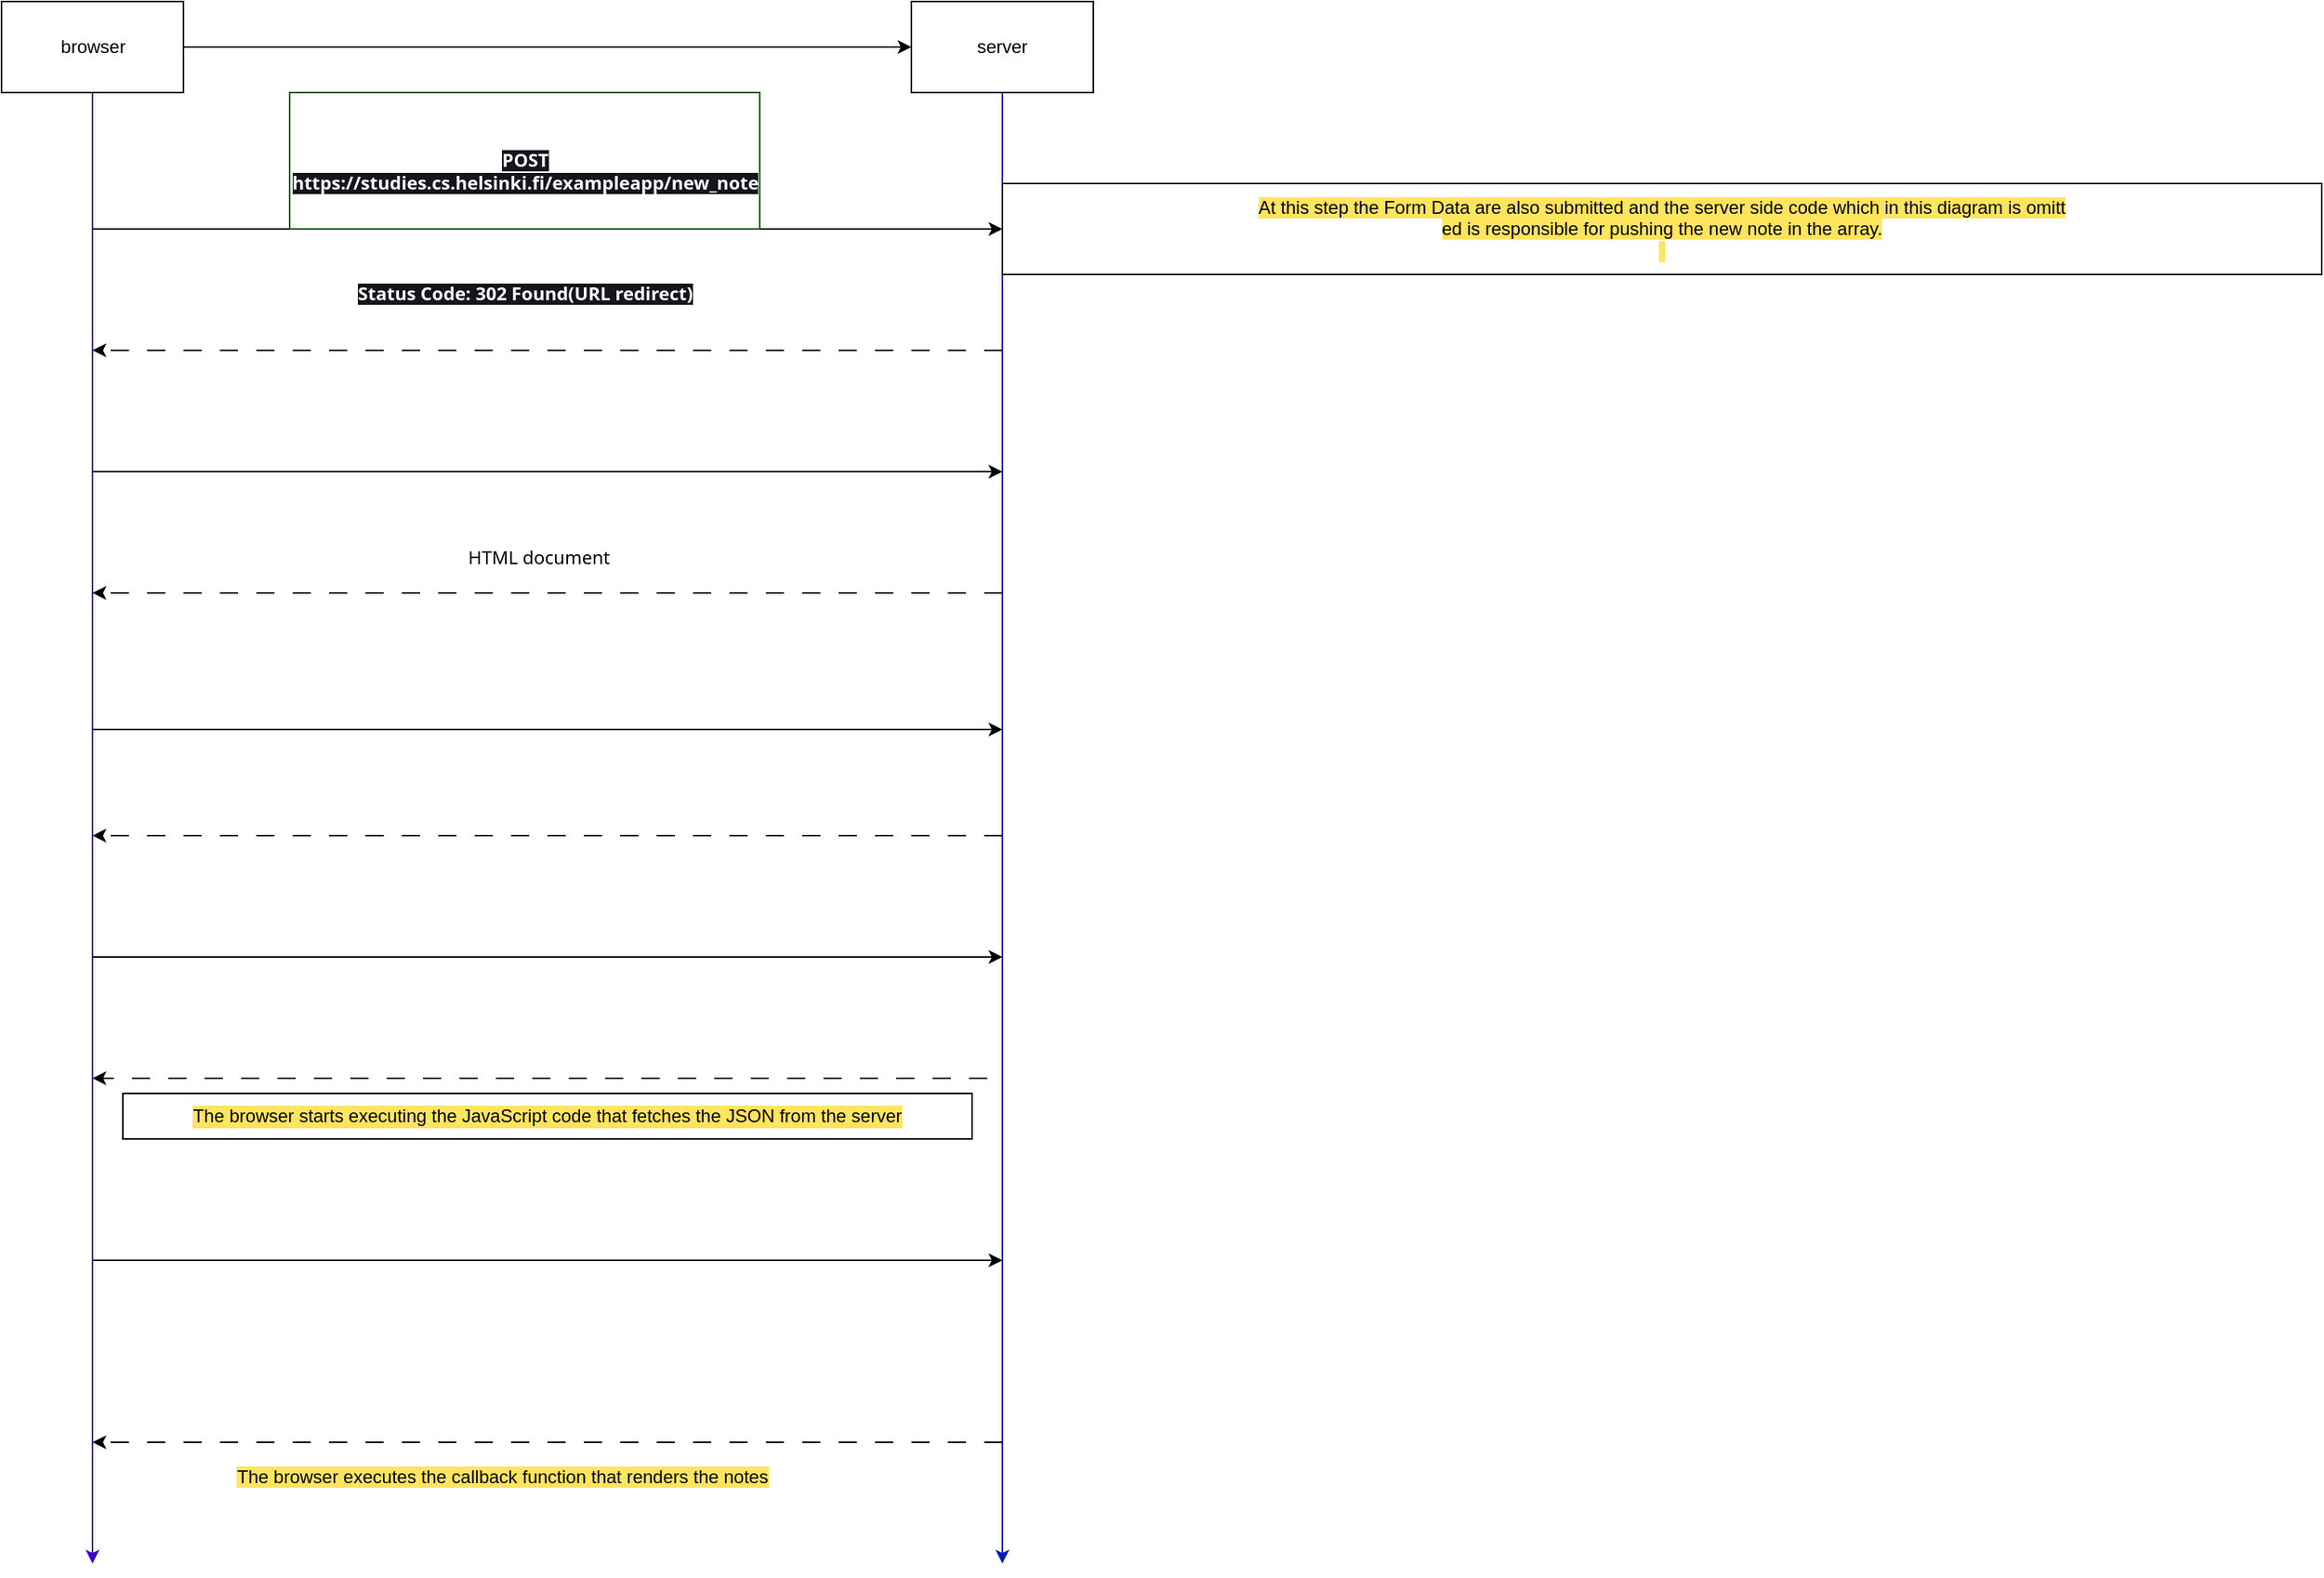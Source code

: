<mxfile>
    <diagram id="1B4BwyEKloxhKzwjIDt4" name="Page-1">
        <mxGraphModel dx="2266" dy="1059" grid="1" gridSize="10" guides="1" tooltips="1" connect="1" arrows="1" fold="1" page="1" pageScale="1" pageWidth="850" pageHeight="1100" math="0" shadow="0">
            <root>
                <mxCell id="0"/>
                <mxCell id="1" parent="0"/>
                <mxCell id="6" value="" style="edgeStyle=none;html=1;entryX=0;entryY=0.5;entryDx=0;entryDy=0;" edge="1" parent="1" source="2" target="3">
                    <mxGeometry relative="1" as="geometry">
                        <mxPoint x="600" y="80" as="targetPoint"/>
                    </mxGeometry>
                </mxCell>
                <mxCell id="9" value="" style="edgeStyle=none;html=1;fillColor=#6a00ff;strokeColor=#3700CC;" edge="1" parent="1" source="2">
                    <mxGeometry relative="1" as="geometry">
                        <mxPoint x="140" y="1080" as="targetPoint"/>
                        <Array as="points">
                            <mxPoint x="140" y="750"/>
                        </Array>
                    </mxGeometry>
                </mxCell>
                <mxCell id="2" value="" style="rounded=0;whiteSpace=wrap;html=1;" vertex="1" parent="1">
                    <mxGeometry x="80" y="50" width="120" height="60" as="geometry"/>
                </mxCell>
                <mxCell id="10" style="edgeStyle=none;html=1;fillColor=#0050ef;strokeColor=#001DBC;" edge="1" parent="1" source="3">
                    <mxGeometry relative="1" as="geometry">
                        <mxPoint x="740" y="1080" as="targetPoint"/>
                        <Array as="points">
                            <mxPoint x="740" y="250"/>
                        </Array>
                    </mxGeometry>
                </mxCell>
                <mxCell id="3" value="server&lt;br&gt;" style="rounded=0;whiteSpace=wrap;html=1;" vertex="1" parent="1">
                    <mxGeometry x="680" y="50" width="120" height="60" as="geometry"/>
                </mxCell>
                <mxCell id="4" value="browser" style="text;html=1;align=center;verticalAlign=middle;resizable=0;points=[];autosize=1;strokeColor=none;fillColor=none;" vertex="1" parent="1">
                    <mxGeometry x="105" y="65" width="70" height="30" as="geometry"/>
                </mxCell>
                <mxCell id="12" value="" style="endArrow=classic;html=1;" edge="1" parent="1">
                    <mxGeometry width="50" height="50" relative="1" as="geometry">
                        <mxPoint x="140" y="200" as="sourcePoint"/>
                        <mxPoint x="740" y="200" as="targetPoint"/>
                    </mxGeometry>
                </mxCell>
                <mxCell id="13" value="&lt;h4&gt;&lt;span style=&quot;background-color: rgb(23, 20, 29);&quot;&gt;&lt;br&gt;&lt;span style=&quot;font-family: system-ui, sans-serif; text-align: start;&quot;&gt;POST&lt;br&gt;&lt;/span&gt;&lt;span style=&quot;font-family: system-ui, sans-serif; text-align: start;&quot;&gt;https://studies.cs.helsinki.fi/exampleapp/new_note&lt;/span&gt;&lt;/span&gt;&lt;/h4&gt;" style="text;html=1;align=center;verticalAlign=middle;resizable=0;points=[];autosize=1;strokeColor=#005700;fillColor=none;fontColor=#ffffff;" vertex="1" parent="1">
                    <mxGeometry x="270" y="110" width="310" height="90" as="geometry"/>
                </mxCell>
                <mxCell id="15" value="&lt;h4&gt;&lt;span style=&quot;background-color: rgb(23, 20, 29);&quot;&gt;&lt;br&gt;&lt;span style=&quot;font-family: system-ui, sans-serif; text-align: start;&quot;&gt;Status Code: 302 Found(URL redirect)&lt;/span&gt;&lt;/span&gt;&lt;/h4&gt;" style="text;html=1;align=center;verticalAlign=middle;resizable=0;points=[];autosize=1;strokeColor=none;fillColor=none;fontColor=#FFFFFF;" vertex="1" parent="1">
                    <mxGeometry x="310" y="195" width="230" height="80" as="geometry"/>
                </mxCell>
                <mxCell id="17" value="" style="endArrow=classic;html=1;fontColor=#FFFFFF;jumpStyle=gap;dashed=1;dashPattern=12 12;" edge="1" parent="1">
                    <mxGeometry relative="1" as="geometry">
                        <mxPoint x="740" y="280" as="sourcePoint"/>
                        <mxPoint x="140" y="280" as="targetPoint"/>
                    </mxGeometry>
                </mxCell>
                <mxCell id="18" value="" style="edgeLabel;resizable=0;html=1;align=center;verticalAlign=middle;labelBackgroundColor=#17141d;strokeColor=default;fontColor=#FFFFFF;fillColor=none;" connectable="0" vertex="1" parent="17">
                    <mxGeometry relative="1" as="geometry"/>
                </mxCell>
                <mxCell id="19" value="" style="edgeLabel;resizable=0;html=1;align=left;verticalAlign=bottom;labelBackgroundColor=#17141d;strokeColor=default;fontColor=#FFFFFF;fillColor=none;" connectable="0" vertex="1" parent="17">
                    <mxGeometry x="-1" relative="1" as="geometry"/>
                </mxCell>
                <mxCell id="20" value="" style="edgeLabel;resizable=0;html=1;align=right;verticalAlign=bottom;labelBackgroundColor=#17141d;strokeColor=default;fontColor=#FFFFFF;fillColor=none;" connectable="0" vertex="1" parent="17">
                    <mxGeometry x="1" relative="1" as="geometry"/>
                </mxCell>
                <mxCell id="21" value="" style="endArrow=classic;html=1;" edge="1" parent="1">
                    <mxGeometry width="50" height="50" relative="1" as="geometry">
                        <mxPoint x="140" y="360" as="sourcePoint"/>
                        <mxPoint x="740" y="360" as="targetPoint"/>
                    </mxGeometry>
                </mxCell>
                <mxCell id="22" value="&lt;div style=&quot;display: flex; line-height: 20px; padding-left: 8px; gap: 12px; user-select: text;&quot; class=&quot;row&quot;&gt;&lt;div style=&quot;display: flex; overflow-wrap: anywhere; margin-inline-end: 14px;&quot; class=&quot;header-value&quot;&gt;&lt;span style=&quot;white-space: pre;&quot;&gt;&#9;&lt;/span&gt;&lt;div style=&quot;display: flex; overflow-wrap: anywhere; margin-inline-end: 14px;&quot; class=&quot;header-value&quot;&gt;&lt;br&gt;&lt;/div&gt;GET&amp;nbsp;&lt;span style=&quot;background-color: initial;&quot;&gt;&amp;nbsp;&lt;/span&gt;&lt;span style=&quot;background-color: initial;&quot;&gt;https://studies.cs.helsinki.fi/exampleapp/notes&lt;/span&gt;&lt;/div&gt;&lt;div&gt;&lt;br&gt;&lt;/div&gt;&lt;/div&gt;&lt;div style=&quot;display: flex; line-height: 20px; padding-left: 8px; gap: 12px; user-select: text;&quot; class=&quot;row&quot;&gt;&lt;/div&gt;" style="text;html=1;align=center;verticalAlign=middle;resizable=0;points=[];autosize=1;strokeColor=none;fillColor=none;fontColor=#FFFFFF;" vertex="1" parent="1">
                    <mxGeometry x="225" y="315" width="370" height="30" as="geometry"/>
                </mxCell>
                <mxCell id="24" value="" style="endArrow=classic;html=1;" edge="1" parent="1">
                    <mxGeometry width="50" height="50" relative="1" as="geometry">
                        <mxPoint x="140" y="530" as="sourcePoint"/>
                        <mxPoint x="740" y="530" as="targetPoint"/>
                    </mxGeometry>
                </mxCell>
                <mxCell id="25" value="&lt;span style=&quot;color: rgba(0, 0, 0, 0); font-family: monospace; font-size: 0px; text-align: start;&quot;&gt;%3CmxGraphModel%3E%3Croot%3E%3CmxCell%20id%3D%220%22%2F%3E%3CmxCell%20id%3D%221%22%20parent%3D%220%22%2F%3E%3CmxCell%20id%3D%222%22%20value%3D%22%26lt%3Bdiv%20style%3D%26quot%3Bdisplay%3A%20flex%3B%20line-height%3A%2020px%3B%20padding-left%3A%208px%3B%20gap%3A%2012px%3B%20user-select%3A%20text%3B%26quot%3B%20class%3D%26quot%3Brow%26quot%3B%26gt%3B%26lt%3Bdiv%20style%3D%26quot%3Bdisplay%3A%20flex%3B%20overflow-wrap%3A%20anywhere%3B%20margin-inline-end%3A%2014px%3B%26quot%3B%20class%3D%26quot%3Bheader-value%26quot%3B%26gt%3B%26lt%3Bspan%20style%3D%26quot%3Bwhite-space%3A%20pre%3B%26quot%3B%26gt%3B%26%239%3B%26lt%3B%2Fspan%26gt%3B%26lt%3Bdiv%20style%3D%26quot%3Bdisplay%3A%20flex%3B%20overflow-wrap%3A%20anywhere%3B%20margin-inline-end%3A%2014px%3B%26quot%3B%20class%3D%26quot%3Bheader-value%26quot%3B%26gt%3B%26lt%3Bbr%26gt%3B%26lt%3B%2Fdiv%26gt%3BGET%26amp%3Bnbsp%3B%26lt%3Bspan%20style%3D%26quot%3Bbackground-color%3A%20initial%3B%26quot%3B%26gt%3B%26amp%3Bnbsp%3B%26lt%3B%2Fspan%26gt%3B%26lt%3Bspan%20style%3D%26quot%3Bbackground-color%3A%20initial%3B%26quot%3B%26gt%3Bhttps%3A%2F%2Fstudies.cs.helsinki.fi%2Fexampleapp%2Fnotes%26lt%3B%2Fspan%26gt%3B%26lt%3B%2Fdiv%26gt%3B%26lt%3Bdiv%26gt%3B%26lt%3Bbr%26gt%3B%26lt%3B%2Fdiv%26gt%3B%26lt%3B%2Fdiv%26gt%3B%26lt%3Bdiv%20style%3D%26quot%3Bdisplay%3A%20flex%3B%20line-height%3A%2020px%3B%20padding-left%3A%208px%3B%20gap%3A%2012px%3B%20user-select%3A%20text%3B%26quot%3B%20class%3D%26quot%3Brow%26quot%3B%26gt%3B%26lt%3B%2Fdiv%26gt%3B%22%20style%3D%22text%3Bhtml%3D1%3Balign%3Dcenter%3BverticalAlign%3Dmiddle%3Bresizable%3D0%3Bpoints%3D%5B%5D%3Bautosize%3D1%3BstrokeColor%3Dnone%3BfillColor%3Dnone%3BfontColor%3D%23FFFFFF%3B%22%20vertex%3D%221%22%20parent%3D%221%22%3E%3CmxGeometry%20x%3D%22225%22%20y%3D%22315%22%20width%3D%22370%22%20height%3D%2230%22%20as%3D%22geometry%22%2F%3E%3C%2FmxCell%3E%3C%2Froot%3E%3C%2FmxGraphModel%3E&lt;/span&gt;" style="text;html=1;align=center;verticalAlign=middle;resizable=0;points=[];autosize=1;strokeColor=none;fillColor=none;fontColor=#FFFFFF;" vertex="1" parent="1">
                    <mxGeometry x="410" y="395" width="20" height="30" as="geometry"/>
                </mxCell>
                <mxCell id="26" value="&lt;div&gt;&lt;div&gt;&lt;div style=&quot;display: flex; line-height: 20px; padding-left: 8px; gap: 12px; user-select: text; margin-top: 2px; font-family: system-ui, sans-serif; text-align: start;&quot; class=&quot;row&quot;&gt;&lt;div style=&quot;&quot;&gt;&lt;span style=&quot;&quot;&gt;HTML document&lt;/span&gt;&lt;/div&gt;&lt;/div&gt;&lt;div style=&quot;display: flex; line-height: 20px; padding-left: 8px; gap: 12px; user-select: text; font-family: system-ui, sans-serif; text-align: start;&quot; class=&quot;row&quot;&gt;&lt;/div&gt;&lt;/div&gt;&lt;/div&gt;" style="text;html=1;align=center;verticalAlign=middle;resizable=0;points=[];autosize=1;strokeColor=none;fillColor=none;fontColor=default;labelBackgroundColor=default;" vertex="1" parent="1">
                    <mxGeometry x="370" y="395" width="120" height="40" as="geometry"/>
                </mxCell>
                <mxCell id="27" value="" style="endArrow=classic;html=1;fontColor=#FFFFFF;jumpStyle=gap;dashed=1;dashPattern=12 12;" edge="1" parent="1">
                    <mxGeometry relative="1" as="geometry">
                        <mxPoint x="740" y="440" as="sourcePoint"/>
                        <mxPoint x="140" y="440" as="targetPoint"/>
                    </mxGeometry>
                </mxCell>
                <mxCell id="28" value="" style="edgeLabel;resizable=0;html=1;align=center;verticalAlign=middle;labelBackgroundColor=#17141d;strokeColor=default;fontColor=#FFFFFF;fillColor=none;" connectable="0" vertex="1" parent="27">
                    <mxGeometry relative="1" as="geometry"/>
                </mxCell>
                <mxCell id="29" value="" style="edgeLabel;resizable=0;html=1;align=left;verticalAlign=bottom;labelBackgroundColor=#17141d;strokeColor=default;fontColor=#FFFFFF;fillColor=none;" connectable="0" vertex="1" parent="27">
                    <mxGeometry x="-1" relative="1" as="geometry"/>
                </mxCell>
                <mxCell id="30" value="" style="edgeLabel;resizable=0;html=1;align=right;verticalAlign=bottom;labelBackgroundColor=#17141d;strokeColor=default;fontColor=#FFFFFF;fillColor=none;" connectable="0" vertex="1" parent="27">
                    <mxGeometry x="1" relative="1" as="geometry"/>
                </mxCell>
                <mxCell id="31" value="&lt;div style=&quot;display: flex; line-height: 20px; padding-left: 8px; gap: 12px; user-select: text; margin-top: 2px; font-family: system-ui, sans-serif; text-align: start;&quot; class=&quot;row&quot;&gt;&lt;div style=&quot;word-break: break-all; display: flex; align-items: center; gap: 2px;&quot; class=&quot;header-value&quot;&gt;&lt;font style=&quot;&quot; color=&quot;#ffffff&quot;&gt;GET https://studies.cs.helsinki.fi/exampleapp/main.css&lt;/font&gt;&lt;/div&gt;&lt;div style=&quot;color: rgb(31, 31, 31);&quot;&gt;&lt;br&gt;&lt;/div&gt;&lt;/div&gt;&lt;div style=&quot;display: flex; line-height: 20px; padding-left: 8px; gap: 12px; user-select: text; color: rgb(31, 31, 31); font-family: system-ui, sans-serif; text-align: start; background-color: rgb(255, 255, 255);&quot; class=&quot;row&quot;&gt;&lt;/div&gt;" style="text;html=1;align=center;verticalAlign=middle;resizable=0;points=[];autosize=1;strokeColor=none;fillColor=none;fontColor=default;" vertex="1" parent="1">
                    <mxGeometry x="270" y="480" width="330" height="40" as="geometry"/>
                </mxCell>
                <mxCell id="32" value="" style="endArrow=classic;html=1;fontColor=#FFFFFF;jumpStyle=gap;dashed=1;dashPattern=12 12;" edge="1" parent="1">
                    <mxGeometry relative="1" as="geometry">
                        <mxPoint x="740" y="600" as="sourcePoint"/>
                        <mxPoint x="140" y="600" as="targetPoint"/>
                    </mxGeometry>
                </mxCell>
                <mxCell id="33" value="" style="edgeLabel;resizable=0;html=1;align=center;verticalAlign=middle;labelBackgroundColor=#17141d;strokeColor=default;fontColor=#FFFFFF;fillColor=none;" connectable="0" vertex="1" parent="32">
                    <mxGeometry relative="1" as="geometry"/>
                </mxCell>
                <mxCell id="34" value="" style="edgeLabel;resizable=0;html=1;align=left;verticalAlign=bottom;labelBackgroundColor=#17141d;strokeColor=default;fontColor=#FFFFFF;fillColor=none;" connectable="0" vertex="1" parent="32">
                    <mxGeometry x="-1" relative="1" as="geometry"/>
                </mxCell>
                <mxCell id="35" value="" style="edgeLabel;resizable=0;html=1;align=right;verticalAlign=bottom;labelBackgroundColor=#17141d;strokeColor=default;fontColor=#FFFFFF;fillColor=none;" connectable="0" vertex="1" parent="32">
                    <mxGeometry x="1" relative="1" as="geometry"/>
                </mxCell>
                <mxCell id="36" value="the css file&lt;br&gt;&amp;nbsp;" style="text;html=1;align=center;verticalAlign=middle;resizable=0;points=[];autosize=1;strokeColor=none;fillColor=none;fontColor=#FFFFFF;" vertex="1" parent="1">
                    <mxGeometry x="380" y="560" width="80" height="40" as="geometry"/>
                </mxCell>
                <mxCell id="37" value="" style="endArrow=classic;html=1;" edge="1" parent="1">
                    <mxGeometry width="50" height="50" relative="1" as="geometry">
                        <mxPoint x="140" y="680" as="sourcePoint"/>
                        <mxPoint x="740" y="680" as="targetPoint"/>
                    </mxGeometry>
                </mxCell>
                <mxCell id="38" value="&lt;div style=&quot;word-break: break-all; display: flex; align-items: center; gap: 2px;&quot; class=&quot;header-value&quot;&gt;&lt;font color=&quot;#ffffff&quot;&gt;GET https://studies.cs.helsinki.fi/exampleapp/main.js&lt;/font&gt;&lt;font color=&quot;#ffffff&quot;&gt;&lt;br&gt;&lt;/font&gt;&lt;/div&gt;&lt;div style=&quot;color: rgb(31, 31, 31);&quot;&gt;&lt;br style=&quot;font-family: system-ui, sans-serif; text-align: start;&quot;&gt;&lt;/div&gt;" style="text;html=1;align=center;verticalAlign=middle;resizable=0;points=[];autosize=1;strokeColor=none;fillColor=none;fontColor=#FFFFFF;" vertex="1" parent="1">
                    <mxGeometry x="255" y="645" width="310" height="40" as="geometry"/>
                </mxCell>
                <mxCell id="40" value="" style="endArrow=classic;html=1;fontColor=#FFFFFF;jumpStyle=gap;dashed=1;dashPattern=12 12;" edge="1" parent="1">
                    <mxGeometry relative="1" as="geometry">
                        <mxPoint x="730" y="760" as="sourcePoint"/>
                        <mxPoint x="140" y="760" as="targetPoint"/>
                    </mxGeometry>
                </mxCell>
                <mxCell id="41" value="" style="edgeLabel;resizable=0;html=1;align=center;verticalAlign=middle;labelBackgroundColor=#17141d;strokeColor=default;fontColor=#FFFFFF;fillColor=none;" connectable="0" vertex="1" parent="40">
                    <mxGeometry relative="1" as="geometry"/>
                </mxCell>
                <mxCell id="42" value="" style="edgeLabel;resizable=0;html=1;align=left;verticalAlign=bottom;labelBackgroundColor=#17141d;strokeColor=default;fontColor=#FFFFFF;fillColor=none;" connectable="0" vertex="1" parent="40">
                    <mxGeometry x="-1" relative="1" as="geometry"/>
                </mxCell>
                <mxCell id="43" value="" style="edgeLabel;resizable=0;html=1;align=right;verticalAlign=bottom;labelBackgroundColor=#17141d;strokeColor=default;fontColor=#FFFFFF;fillColor=none;" connectable="0" vertex="1" parent="40">
                    <mxGeometry x="1" relative="1" as="geometry"/>
                </mxCell>
                <mxCell id="44" value="the JavaScript fle&lt;br&gt;" style="text;html=1;align=center;verticalAlign=middle;resizable=0;points=[];autosize=1;strokeColor=none;fillColor=none;fontColor=#FFFFFF;" vertex="1" parent="1">
                    <mxGeometry x="370" y="720" width="120" height="30" as="geometry"/>
                </mxCell>
                <mxCell id="45" value="&lt;font color=&quot;#000000&quot;&gt;The browser starts executing the JavaScript code that fetches the JSON from the server&lt;br&gt;&lt;/font&gt;" style="rounded=1;whiteSpace=wrap;html=1;labelBackgroundColor=#FFE45E;strokeColor=default;fontColor=#FFFFFF;fillColor=none;arcSize=0;" vertex="1" parent="1">
                    <mxGeometry x="160" y="770" width="560" height="30" as="geometry"/>
                </mxCell>
                <mxCell id="46" value="&lt;br&gt;&lt;span style=&quot;font-family: system-ui, sans-serif; text-align: start;&quot;&gt;&lt;font style=&quot;&quot; color=&quot;#ffffff&quot;&gt;GET &lt;br&gt;https://studies.cs.helsinki.fi/exampleapp/data.json&lt;/font&gt;&lt;/span&gt;" style="text;html=1;align=center;verticalAlign=middle;resizable=0;points=[];autosize=1;strokeColor=none;fillColor=none;fontColor=#000000;" vertex="1" parent="1">
                    <mxGeometry x="265" y="820" width="290" height="60" as="geometry"/>
                </mxCell>
                <mxCell id="47" value="" style="endArrow=classic;html=1;" edge="1" parent="1">
                    <mxGeometry width="50" height="50" relative="1" as="geometry">
                        <mxPoint x="140" y="880" as="sourcePoint"/>
                        <mxPoint x="740" y="880" as="targetPoint"/>
                    </mxGeometry>
                </mxCell>
                <mxCell id="48" value="" style="endArrow=classic;html=1;fontColor=#FFFFFF;jumpStyle=gap;dashed=1;dashPattern=12 12;" edge="1" parent="1">
                    <mxGeometry relative="1" as="geometry">
                        <mxPoint x="740" y="1000" as="sourcePoint"/>
                        <mxPoint x="140" y="1000" as="targetPoint"/>
                    </mxGeometry>
                </mxCell>
                <mxCell id="49" value="" style="edgeLabel;resizable=0;html=1;align=center;verticalAlign=middle;labelBackgroundColor=#17141d;strokeColor=default;fontColor=#FFFFFF;fillColor=none;" connectable="0" vertex="1" parent="48">
                    <mxGeometry relative="1" as="geometry"/>
                </mxCell>
                <mxCell id="50" value="" style="edgeLabel;resizable=0;html=1;align=left;verticalAlign=bottom;labelBackgroundColor=#17141d;strokeColor=default;fontColor=#FFFFFF;fillColor=none;" connectable="0" vertex="1" parent="48">
                    <mxGeometry x="-1" relative="1" as="geometry"/>
                </mxCell>
                <mxCell id="51" value="" style="edgeLabel;resizable=0;html=1;align=right;verticalAlign=bottom;labelBackgroundColor=#17141d;strokeColor=default;fontColor=#FFFFFF;fillColor=none;" connectable="0" vertex="1" parent="48">
                    <mxGeometry x="1" relative="1" as="geometry"/>
                </mxCell>
                <mxCell id="52" value="[{&quot;content&quot;: &quot;HTML is easy&quot;, &quot;date&quot;: &quot;2023-1-1&quot;}]" style="text;html=1;align=center;verticalAlign=middle;resizable=0;points=[];autosize=1;strokeColor=none;fillColor=none;fontColor=#FFFFFF;" vertex="1" parent="1">
                    <mxGeometry x="275" y="950" width="280" height="30" as="geometry"/>
                </mxCell>
                <mxCell id="53" value="&lt;span style=&quot;color: rgb(0, 0, 0); background-color: rgb(255, 228, 94);&quot;&gt;The browser executes the callback function that renders the notes&lt;br&gt;&lt;br&gt;&lt;/span&gt;" style="text;html=1;align=center;verticalAlign=middle;resizable=0;points=[];autosize=1;strokeColor=none;fillColor=none;fontColor=#FFFFFF;" vertex="1" parent="1">
                    <mxGeometry x="225" y="1010" width="370" height="40" as="geometry"/>
                </mxCell>
                <mxCell id="54" value="&lt;font color=&quot;#000000&quot; style=&quot;background-color: rgb(255, 228, 94);&quot;&gt;At this step the Form Data are also submitted and the server side code which in this diagram is omitt&lt;br&gt;ed is responsible for pushing the new note in the array.&lt;br&gt;&amp;nbsp;&lt;/font&gt;" style="whiteSpace=wrap;html=1;labelBackgroundColor=none;strokeColor=default;fontColor=#FFFFFF;fillColor=none;" vertex="1" parent="1">
                    <mxGeometry x="740" y="170" width="870" height="60" as="geometry"/>
                </mxCell>
            </root>
        </mxGraphModel>
    </diagram>
</mxfile>